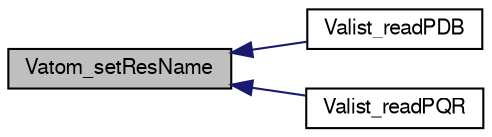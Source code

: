digraph "Vatom_setResName"
{
  edge [fontname="FreeSans",fontsize="10",labelfontname="FreeSans",labelfontsize="10"];
  node [fontname="FreeSans",fontsize="10",shape=record];
  rankdir="LR";
  Node1 [label="Vatom_setResName",height=0.2,width=0.4,color="black", fillcolor="grey75", style="filled" fontcolor="black"];
  Node1 -> Node2 [dir="back",color="midnightblue",fontsize="10",style="solid",fontname="FreeSans"];
  Node2 [label="Valist_readPDB",height=0.2,width=0.4,color="black", fillcolor="white", style="filled",URL="$group___valist.html#gacfb6dbc66d8671a04bd5032e8f9557cc",tooltip="Fill atom list with information from a PDB file."];
  Node1 -> Node3 [dir="back",color="midnightblue",fontsize="10",style="solid",fontname="FreeSans"];
  Node3 [label="Valist_readPQR",height=0.2,width=0.4,color="black", fillcolor="white", style="filled",URL="$group___valist.html#ga4ab1618d8b6f43684598551d923206dd",tooltip="Fill atom list with information from a PQR file."];
}
